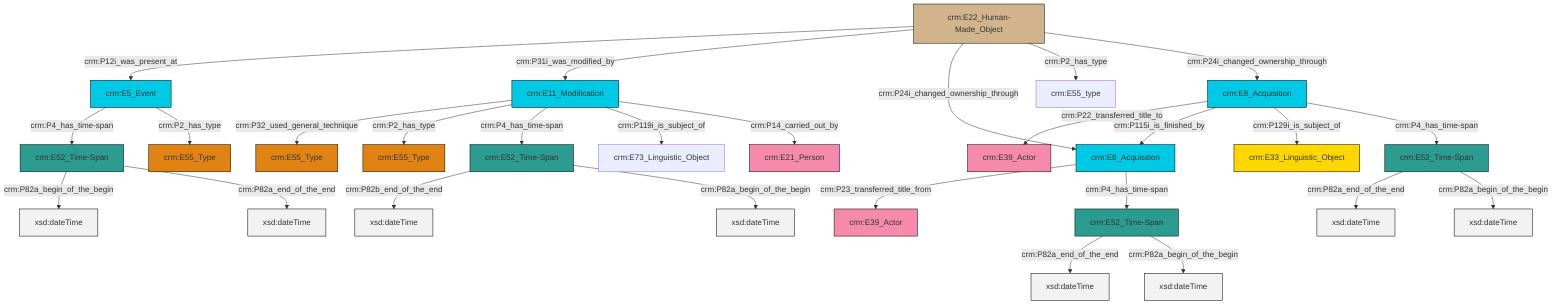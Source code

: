 graph TD
classDef Literal fill:#f2f2f2,stroke:#000000;
classDef CRM_Entity fill:#FFFFFF,stroke:#000000;
classDef Temporal_Entity fill:#00C9E6, stroke:#000000;
classDef Type fill:#E18312, stroke:#000000;
classDef Time-Span fill:#2C9C91, stroke:#000000;
classDef Appellation fill:#FFEB7F, stroke:#000000;
classDef Place fill:#008836, stroke:#000000;
classDef Persistent_Item fill:#B266B2, stroke:#000000;
classDef Conceptual_Object fill:#FFD700, stroke:#000000;
classDef Physical_Thing fill:#D2B48C, stroke:#000000;
classDef Actor fill:#f58aad, stroke:#000000;
classDef PC_Classes fill:#4ce600, stroke:#000000;
classDef Multi fill:#cccccc,stroke:#000000;

6["crm:E52_Time-Span"]:::Time-Span -->|crm:P82b_end_of_the_end| 7[xsd:dateTime]:::Literal
10["crm:E52_Time-Span"]:::Time-Span -->|crm:P82a_end_of_the_end| 11[xsd:dateTime]:::Literal
12["crm:E8_Acquisition"]:::Temporal_Entity -->|crm:P22_transferred_title_to| 0["crm:E39_Actor"]:::Actor
13["crm:E52_Time-Span"]:::Time-Span -->|crm:P82a_begin_of_the_begin| 14[xsd:dateTime]:::Literal
15["crm:E11_Modification"]:::Temporal_Entity -->|crm:P32_used_general_technique| 2["crm:E55_Type"]:::Type
16["crm:E22_Human-Made_Object"]:::Physical_Thing -->|crm:P12i_was_present_at| 17["crm:E5_Event"]:::Temporal_Entity
16["crm:E22_Human-Made_Object"]:::Physical_Thing -->|crm:P31i_was_modified_by| 15["crm:E11_Modification"]:::Temporal_Entity
16["crm:E22_Human-Made_Object"]:::Physical_Thing -->|crm:P24i_changed_ownership_through| 18["crm:E8_Acquisition"]:::Temporal_Entity
4["crm:E52_Time-Span"]:::Time-Span -->|crm:P82a_end_of_the_end| 22[xsd:dateTime]:::Literal
15["crm:E11_Modification"]:::Temporal_Entity -->|crm:P2_has_type| 23["crm:E55_Type"]:::Type
18["crm:E8_Acquisition"]:::Temporal_Entity -->|crm:P23_transferred_title_from| 24["crm:E39_Actor"]:::Actor
13["crm:E52_Time-Span"]:::Time-Span -->|crm:P82a_end_of_the_end| 25[xsd:dateTime]:::Literal
16["crm:E22_Human-Made_Object"]:::Physical_Thing -->|crm:P2_has_type| 26["crm:E55_type"]:::Default
15["crm:E11_Modification"]:::Temporal_Entity -->|crm:P4_has_time-span| 6["crm:E52_Time-Span"]:::Time-Span
12["crm:E8_Acquisition"]:::Temporal_Entity -->|crm:P115i_is_finished_by| 18["crm:E8_Acquisition"]:::Temporal_Entity
12["crm:E8_Acquisition"]:::Temporal_Entity -->|crm:P129i_is_subject_of| 29["crm:E33_Linguistic_Object"]:::Conceptual_Object
12["crm:E8_Acquisition"]:::Temporal_Entity -->|crm:P4_has_time-span| 10["crm:E52_Time-Span"]:::Time-Span
4["crm:E52_Time-Span"]:::Time-Span -->|crm:P82a_begin_of_the_begin| 34[xsd:dateTime]:::Literal
15["crm:E11_Modification"]:::Temporal_Entity -->|crm:P119i_is_subject_of| 19["crm:E73_Linguistic_Object"]:::Default
17["crm:E5_Event"]:::Temporal_Entity -->|crm:P4_has_time-span| 13["crm:E52_Time-Span"]:::Time-Span
17["crm:E5_Event"]:::Temporal_Entity -->|crm:P2_has_type| 8["crm:E55_Type"]:::Type
10["crm:E52_Time-Span"]:::Time-Span -->|crm:P82a_begin_of_the_begin| 41[xsd:dateTime]:::Literal
15["crm:E11_Modification"]:::Temporal_Entity -->|crm:P14_carried_out_by| 27["crm:E21_Person"]:::Actor
18["crm:E8_Acquisition"]:::Temporal_Entity -->|crm:P4_has_time-span| 4["crm:E52_Time-Span"]:::Time-Span
6["crm:E52_Time-Span"]:::Time-Span -->|crm:P82a_begin_of_the_begin| 43[xsd:dateTime]:::Literal
16["crm:E22_Human-Made_Object"]:::Physical_Thing -->|crm:P24i_changed_ownership_through| 12["crm:E8_Acquisition"]:::Temporal_Entity